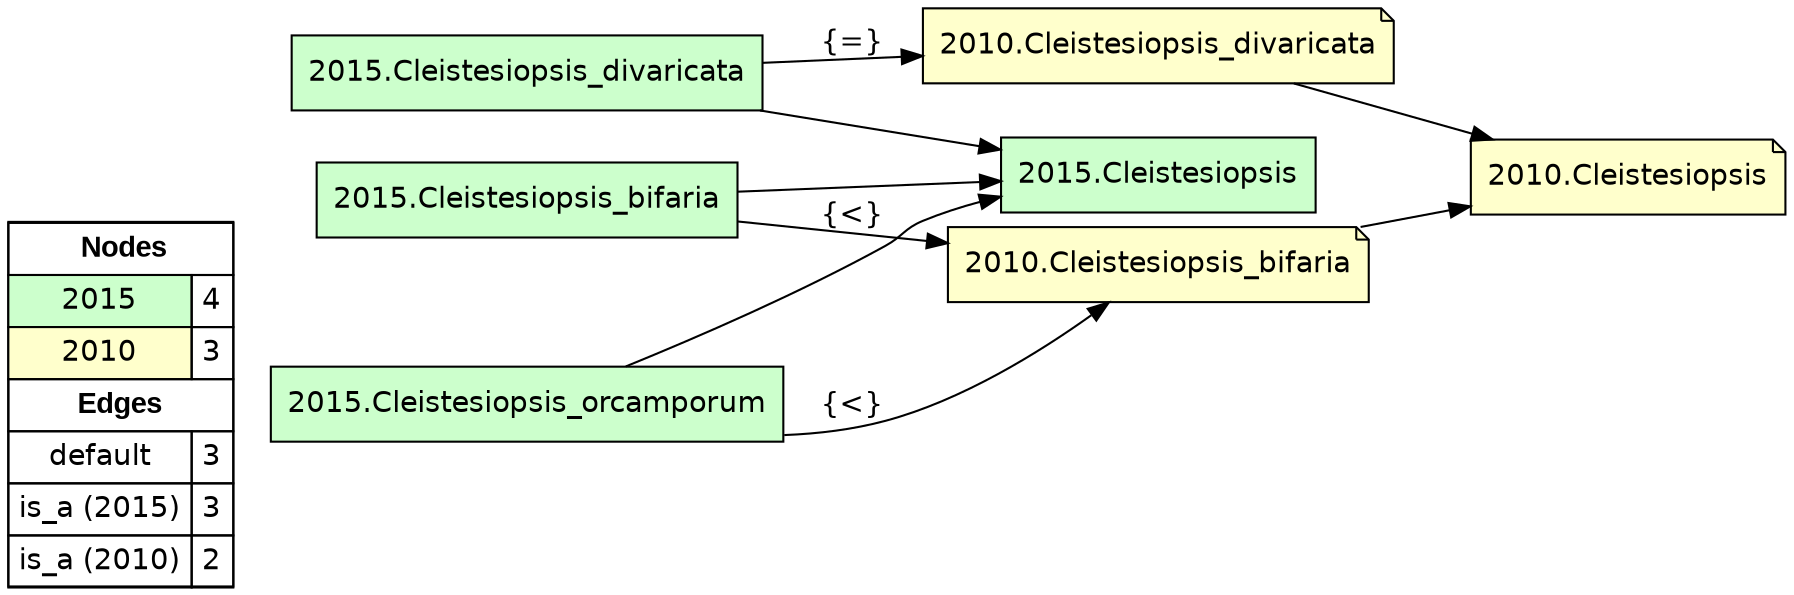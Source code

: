 digraph{
rankdir=LR
node[shape=circle style=filled fillcolor="#FFFFFF"] 
node[shape=box style=filled fillcolor="#CCFFCC" fontname="helvetica"] 
"2015.Cleistesiopsis_orcamporum"
"2015.Cleistesiopsis"
"2015.Cleistesiopsis_divaricata"
"2015.Cleistesiopsis_bifaria"
node[shape=circle style=filled fillcolor="#FFFFFF"] 
node[shape=note style=filled fillcolor="#FFFFCC" fontname="helvetica"] 
"2010.Cleistesiopsis"
"2010.Cleistesiopsis_divaricata"
"2010.Cleistesiopsis_bifaria"
edge[style=solid color="#000000" constraint=true penwidth=1 dir=forward]
edge[style=solid color="#000000" constraint=true penwidth=1 dir=forward]
"2015.Cleistesiopsis_orcamporum" -> "2010.Cleistesiopsis_bifaria" [label="{<}"]
"2015.Cleistesiopsis_bifaria" -> "2010.Cleistesiopsis_bifaria" [label="{<}"]
"2015.Cleistesiopsis_divaricata" -> "2010.Cleistesiopsis_divaricata" [label="{=}"]
edge[style=solid color="#000000" constraint=true penwidth=1 dir=forward]
edge[style=solid color="#000000" constraint=true penwidth=1 dir=forward]
"2015.Cleistesiopsis_divaricata" -> "2015.Cleistesiopsis"
"2015.Cleistesiopsis_orcamporum" -> "2015.Cleistesiopsis"
"2015.Cleistesiopsis_bifaria" -> "2015.Cleistesiopsis"
edge[style=solid color="#000000" constraint=true penwidth=1 dir=forward]
edge[style=solid color="#000000" constraint=true penwidth=1 dir=forward]
"2010.Cleistesiopsis_divaricata" -> "2010.Cleistesiopsis"
"2010.Cleistesiopsis_bifaria" -> "2010.Cleistesiopsis"
edge[style=solid color="#000000" constraint=true penwidth=1 dir=forward]
edge[style=dashed color="#AA00FF" constraint=true penwidth=2 dir=both]
node[shape=box] 
{rank=source Legend [fillcolor= white margin=0 label=< 
 <TABLE BORDER="0" CELLBORDER="1" CELLSPACING="0" CELLPADDING="4"> 
<TR> <TD COLSPAN="2"><font face="Arial Black"> Nodes</font></TD> </TR> 
<TR> 
 <TD bgcolor="#CCFFCC" fontname="helvetica">2015</TD> 
 <TD>4</TD> 
 </TR> 
<TR> 
 <TD bgcolor="#FFFFCC" fontname="helvetica">2010</TD> 
 <TD>3</TD> 
 </TR> 
<TR> <TD COLSPAN="2"><font face = "Arial Black"> Edges </font></TD> </TR> 
<TR> 
 <TD><font color ="#000000">default</font></TD><TD>3</TD>
</TR>
<TR> 
 <TD><font color ="#000000">is_a (2015)</font></TD><TD>3</TD>
</TR>
<TR> 
 <TD><font color ="#000000">is_a (2010)</font></TD><TD>2</TD>
</TR>
</TABLE> 
 >] } 
}